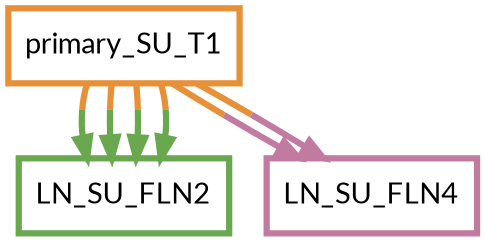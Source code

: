 digraph  {
dpi=600;size=3.5;
LN_SU_FLN2 [color="#6aa84fff", fillcolor=white, fontname=Lato, penwidth="3.0", shape=box];
LN_SU_FLN4 [color="#c27ba0ff", fillcolor=white, fontname=Lato, penwidth="3.0", shape=box];
primary_SU_T1 [color="#e69138ff", fillcolor=white, fontname=Lato, penwidth="3.0", shape=box];
primary_SU_T1 -> LN_SU_FLN2  [color="#e69138ff;0.5:#6aa84fff", key=0, penwidth=3];
primary_SU_T1 -> LN_SU_FLN2  [color="#e69138ff;0.5:#6aa84fff", key=1, penwidth=3];
primary_SU_T1 -> LN_SU_FLN2  [color="#e69138ff;0.5:#6aa84fff", key=2, penwidth=3];
primary_SU_T1 -> LN_SU_FLN2  [color="#e69138ff;0.5:#6aa84fff", key=3, penwidth=3];
primary_SU_T1 -> LN_SU_FLN4  [color="#e69138ff;0.5:#c27ba0ff", key=0, penwidth=3];
primary_SU_T1 -> LN_SU_FLN4  [color="#e69138ff;0.5:#c27ba0ff", key=1, penwidth=3];
}
